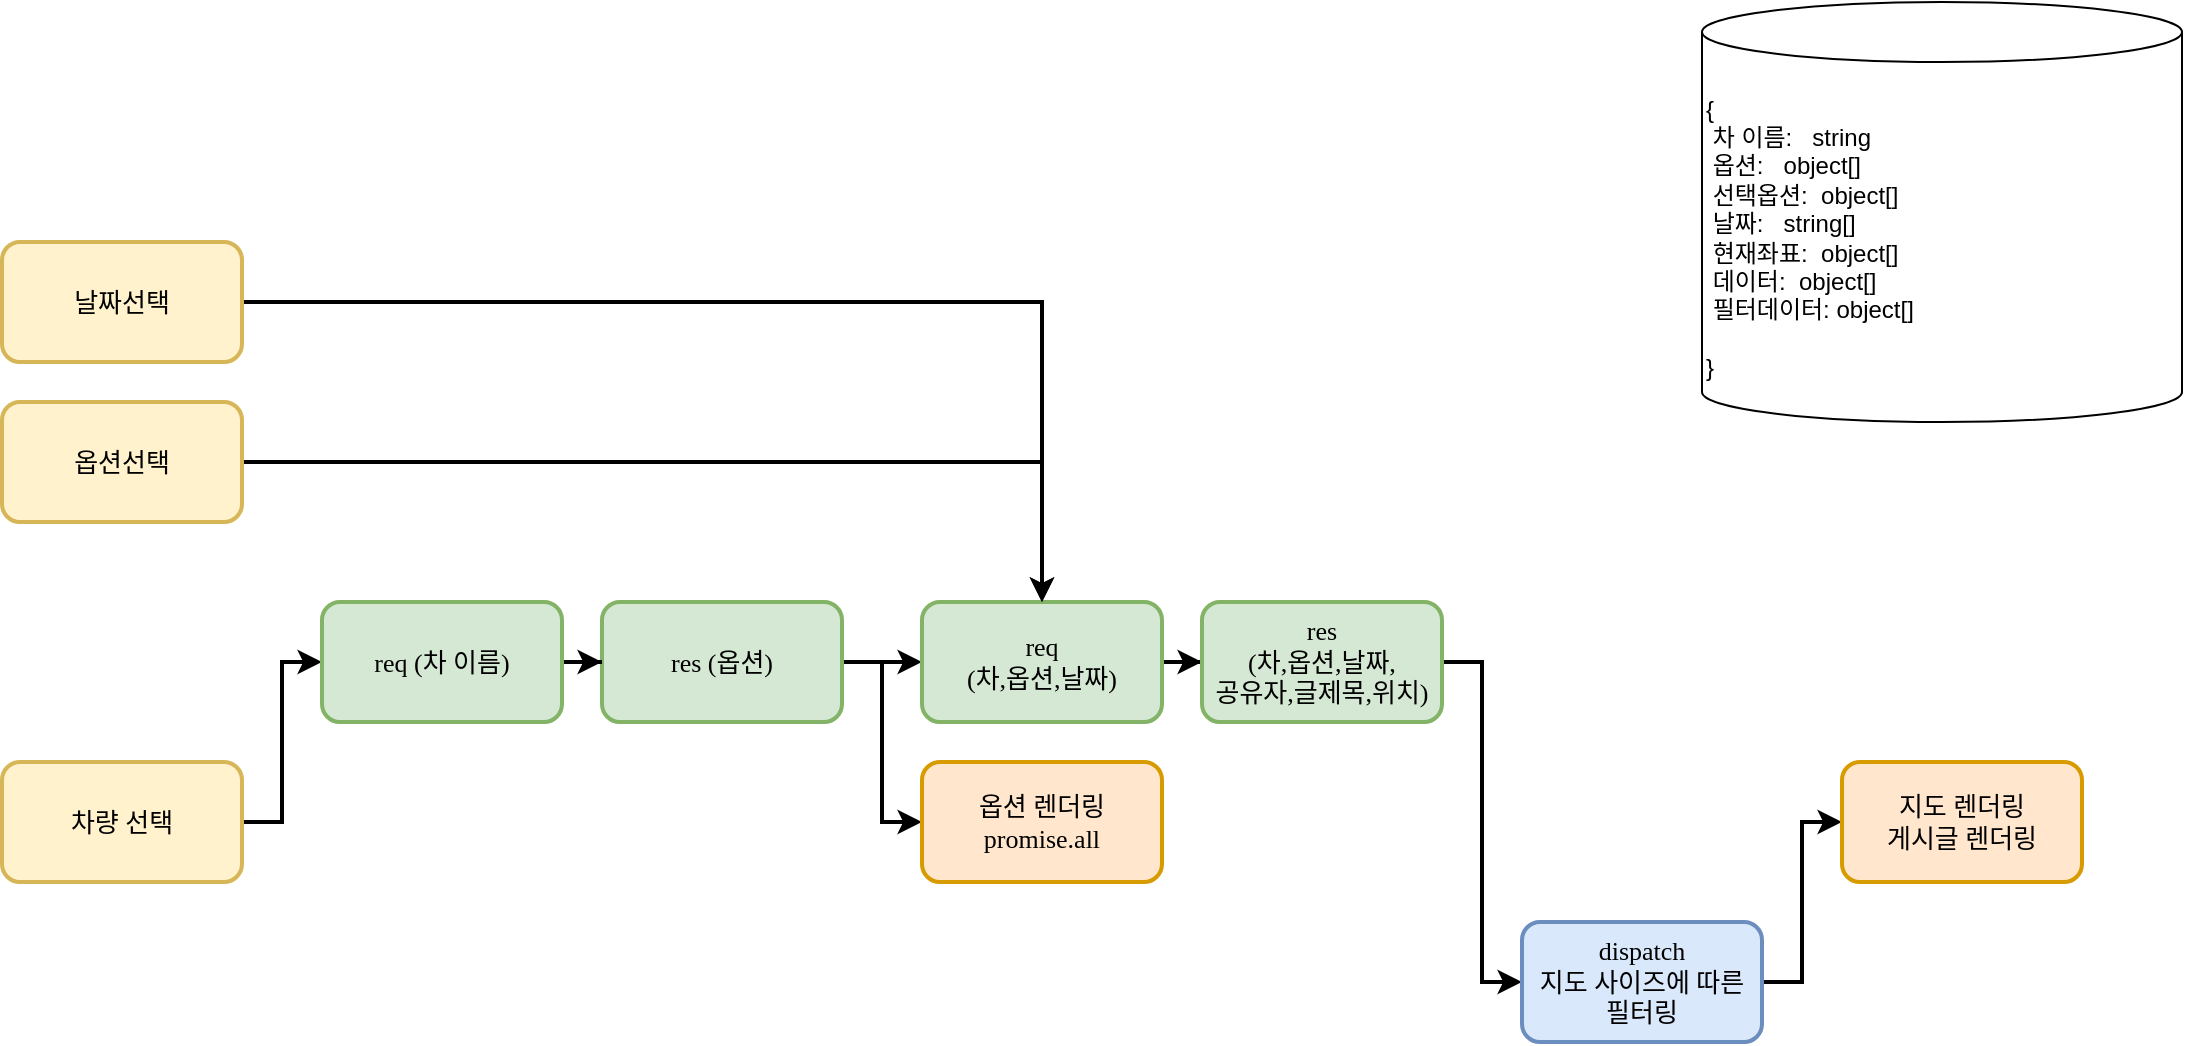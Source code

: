 <mxfile version="20.8.1" type="github">
  <diagram id="f-sLK28mm7AxxMxkEgao" name="페이지-1">
    <mxGraphModel dx="1434" dy="764" grid="1" gridSize="10" guides="1" tooltips="1" connect="1" arrows="1" fold="1" page="1" pageScale="1" pageWidth="1169" pageHeight="827" math="0" shadow="0">
      <root>
        <mxCell id="0" />
        <mxCell id="1" parent="0" />
        <mxCell id="PbKweQd9NpCZTFS-8Njj-5" style="edgeStyle=orthogonalEdgeStyle;rounded=0;orthogonalLoop=1;jettySize=auto;html=1;entryX=0;entryY=0.5;entryDx=0;entryDy=0;strokeWidth=2;fontFamily=Jua;fontSource=https%3A%2F%2Ffonts.googleapis.com%2Fcss%3Ffamily%3DJua;fontSize=13;" parent="1" source="PbKweQd9NpCZTFS-8Njj-1" target="PbKweQd9NpCZTFS-8Njj-3" edge="1">
          <mxGeometry relative="1" as="geometry" />
        </mxCell>
        <mxCell id="PbKweQd9NpCZTFS-8Njj-1" value="차량 선택" style="rounded=1;whiteSpace=wrap;html=1;fillColor=#fff2cc;strokeColor=#d6b656;strokeWidth=2;fontFamily=Jua;fontSource=https%3A%2F%2Ffonts.googleapis.com%2Fcss%3Ffamily%3DJua;fontSize=13;" parent="1" vertex="1">
          <mxGeometry x="120" y="440" width="120" height="60" as="geometry" />
        </mxCell>
        <mxCell id="PbKweQd9NpCZTFS-8Njj-7" style="edgeStyle=orthogonalEdgeStyle;rounded=0;orthogonalLoop=1;jettySize=auto;html=1;entryX=0;entryY=0.5;entryDx=0;entryDy=0;strokeWidth=2;fontFamily=Jua;fontSource=https%3A%2F%2Ffonts.googleapis.com%2Fcss%3Ffamily%3DJua;fontSize=13;" parent="1" source="PbKweQd9NpCZTFS-8Njj-2" target="PbKweQd9NpCZTFS-8Njj-4" edge="1">
          <mxGeometry relative="1" as="geometry" />
        </mxCell>
        <mxCell id="PbKweQd9NpCZTFS-8Njj-10" style="edgeStyle=orthogonalEdgeStyle;rounded=0;orthogonalLoop=1;jettySize=auto;html=1;entryX=0;entryY=0.5;entryDx=0;entryDy=0;strokeWidth=2;fontFamily=Jua;fontSource=https%3A%2F%2Ffonts.googleapis.com%2Fcss%3Ffamily%3DJua;fontSize=13;" parent="1" source="PbKweQd9NpCZTFS-8Njj-2" target="PbKweQd9NpCZTFS-8Njj-8" edge="1">
          <mxGeometry relative="1" as="geometry" />
        </mxCell>
        <mxCell id="PbKweQd9NpCZTFS-8Njj-2" value="res (옵션)" style="rounded=1;whiteSpace=wrap;html=1;fillColor=#d5e8d4;strokeColor=#82b366;strokeWidth=2;fontFamily=Jua;fontSource=https%3A%2F%2Ffonts.googleapis.com%2Fcss%3Ffamily%3DJua;fontSize=13;" parent="1" vertex="1">
          <mxGeometry x="420" y="360" width="120" height="60" as="geometry" />
        </mxCell>
        <mxCell id="PbKweQd9NpCZTFS-8Njj-6" style="edgeStyle=orthogonalEdgeStyle;rounded=0;orthogonalLoop=1;jettySize=auto;html=1;strokeWidth=2;fontFamily=Jua;fontSource=https%3A%2F%2Ffonts.googleapis.com%2Fcss%3Ffamily%3DJua;fontSize=13;" parent="1" source="PbKweQd9NpCZTFS-8Njj-3" target="PbKweQd9NpCZTFS-8Njj-2" edge="1">
          <mxGeometry relative="1" as="geometry" />
        </mxCell>
        <mxCell id="PbKweQd9NpCZTFS-8Njj-3" value="req (차 이름)" style="rounded=1;whiteSpace=wrap;html=1;fillColor=#d5e8d4;strokeColor=#82b366;strokeWidth=2;fontFamily=Jua;fontSource=https%3A%2F%2Ffonts.googleapis.com%2Fcss%3Ffamily%3DJua;fontSize=13;" parent="1" vertex="1">
          <mxGeometry x="280" y="360" width="120" height="60" as="geometry" />
        </mxCell>
        <mxCell id="PbKweQd9NpCZTFS-8Njj-4" value="옵션 렌더링&lt;br style=&quot;font-size: 13px;&quot;&gt;promise.all" style="rounded=1;whiteSpace=wrap;html=1;fillColor=#ffe6cc;strokeColor=#d79b00;strokeWidth=2;fontFamily=Jua;fontSource=https%3A%2F%2Ffonts.googleapis.com%2Fcss%3Ffamily%3DJua;fontSize=13;" parent="1" vertex="1">
          <mxGeometry x="580" y="440" width="120" height="60" as="geometry" />
        </mxCell>
        <mxCell id="PbKweQd9NpCZTFS-8Njj-14" style="edgeStyle=orthogonalEdgeStyle;rounded=0;orthogonalLoop=1;jettySize=auto;html=1;entryX=0;entryY=0.5;entryDx=0;entryDy=0;strokeWidth=2;fontFamily=Jua;fontSource=https%3A%2F%2Ffonts.googleapis.com%2Fcss%3Ffamily%3DJua;fontSize=13;" parent="1" source="PbKweQd9NpCZTFS-8Njj-8" target="PbKweQd9NpCZTFS-8Njj-13" edge="1">
          <mxGeometry relative="1" as="geometry" />
        </mxCell>
        <mxCell id="PbKweQd9NpCZTFS-8Njj-8" value="req &lt;br style=&quot;font-size: 13px;&quot;&gt;(차,옵션,날짜)" style="rounded=1;whiteSpace=wrap;html=1;fillColor=#d5e8d4;strokeColor=#82b366;strokeWidth=2;fontFamily=Jua;fontSource=https%3A%2F%2Ffonts.googleapis.com%2Fcss%3Ffamily%3DJua;fontSize=13;" parent="1" vertex="1">
          <mxGeometry x="580" y="360" width="120" height="60" as="geometry" />
        </mxCell>
        <mxCell id="PbKweQd9NpCZTFS-8Njj-20" style="edgeStyle=orthogonalEdgeStyle;rounded=0;orthogonalLoop=1;jettySize=auto;html=1;entryX=0.5;entryY=0;entryDx=0;entryDy=0;strokeWidth=2;fontFamily=Jua;fontSource=https%3A%2F%2Ffonts.googleapis.com%2Fcss%3Ffamily%3DJua;fontSize=13;" parent="1" source="PbKweQd9NpCZTFS-8Njj-11" target="PbKweQd9NpCZTFS-8Njj-8" edge="1">
          <mxGeometry relative="1" as="geometry" />
        </mxCell>
        <mxCell id="PbKweQd9NpCZTFS-8Njj-11" value="옵션선택" style="rounded=1;whiteSpace=wrap;html=1;fillColor=#fff2cc;strokeColor=#d6b656;strokeWidth=2;fontFamily=Jua;fontSource=https%3A%2F%2Ffonts.googleapis.com%2Fcss%3Ffamily%3DJua;fontSize=13;" parent="1" vertex="1">
          <mxGeometry x="120" y="260" width="120" height="60" as="geometry" />
        </mxCell>
        <mxCell id="PbKweQd9NpCZTFS-8Njj-16" style="edgeStyle=orthogonalEdgeStyle;rounded=0;orthogonalLoop=1;jettySize=auto;html=1;entryX=0;entryY=0.5;entryDx=0;entryDy=0;strokeWidth=2;fontFamily=Jua;fontSource=https%3A%2F%2Ffonts.googleapis.com%2Fcss%3Ffamily%3DJua;fontSize=13;" parent="1" source="PbKweQd9NpCZTFS-8Njj-13" target="PbKweQd9NpCZTFS-8Njj-15" edge="1">
          <mxGeometry relative="1" as="geometry" />
        </mxCell>
        <mxCell id="PbKweQd9NpCZTFS-8Njj-13" value="res&lt;br style=&quot;font-size: 13px;&quot;&gt;(차,옵션,날짜,&lt;br style=&quot;font-size: 13px;&quot;&gt;공유자,글제목,위치)" style="rounded=1;whiteSpace=wrap;html=1;fillColor=#d5e8d4;strokeColor=#82b366;strokeWidth=2;fontFamily=Jua;fontSource=https%3A%2F%2Ffonts.googleapis.com%2Fcss%3Ffamily%3DJua;fontSize=13;" parent="1" vertex="1">
          <mxGeometry x="720" y="360" width="120" height="60" as="geometry" />
        </mxCell>
        <mxCell id="PbKweQd9NpCZTFS-8Njj-18" style="edgeStyle=orthogonalEdgeStyle;rounded=0;orthogonalLoop=1;jettySize=auto;html=1;entryX=0;entryY=0.5;entryDx=0;entryDy=0;strokeWidth=2;fontFamily=Jua;fontSource=https%3A%2F%2Ffonts.googleapis.com%2Fcss%3Ffamily%3DJua;fontSize=13;" parent="1" source="PbKweQd9NpCZTFS-8Njj-15" target="PbKweQd9NpCZTFS-8Njj-17" edge="1">
          <mxGeometry relative="1" as="geometry" />
        </mxCell>
        <mxCell id="PbKweQd9NpCZTFS-8Njj-15" value="dispatch&lt;br style=&quot;font-size: 13px;&quot;&gt;지도 사이즈에 따른&lt;br style=&quot;font-size: 13px;&quot;&gt;필터링" style="rounded=1;whiteSpace=wrap;html=1;fillColor=#dae8fc;strokeColor=#6c8ebf;strokeWidth=2;fontFamily=Jua;fontSource=https%3A%2F%2Ffonts.googleapis.com%2Fcss%3Ffamily%3DJua;fontSize=13;" parent="1" vertex="1">
          <mxGeometry x="880" y="520" width="120" height="60" as="geometry" />
        </mxCell>
        <mxCell id="PbKweQd9NpCZTFS-8Njj-17" value="지도 렌더링&lt;br style=&quot;font-size: 13px;&quot;&gt;게시글 렌더링" style="rounded=1;whiteSpace=wrap;html=1;fillColor=#ffe6cc;strokeColor=#d79b00;strokeWidth=2;fontFamily=Jua;fontSource=https%3A%2F%2Ffonts.googleapis.com%2Fcss%3Ffamily%3DJua;fontSize=13;" parent="1" vertex="1">
          <mxGeometry x="1040" y="440" width="120" height="60" as="geometry" />
        </mxCell>
        <mxCell id="PbKweQd9NpCZTFS-8Njj-22" style="edgeStyle=orthogonalEdgeStyle;rounded=0;orthogonalLoop=1;jettySize=auto;html=1;entryX=0.5;entryY=0;entryDx=0;entryDy=0;strokeWidth=2;fontFamily=Jua;fontSource=https%3A%2F%2Ffonts.googleapis.com%2Fcss%3Ffamily%3DJua;fontSize=13;" parent="1" source="PbKweQd9NpCZTFS-8Njj-21" target="PbKweQd9NpCZTFS-8Njj-8" edge="1">
          <mxGeometry relative="1" as="geometry" />
        </mxCell>
        <mxCell id="PbKweQd9NpCZTFS-8Njj-21" value="날짜선택" style="rounded=1;whiteSpace=wrap;html=1;fillColor=#fff2cc;strokeColor=#d6b656;strokeWidth=2;fontFamily=Jua;fontSource=https%3A%2F%2Ffonts.googleapis.com%2Fcss%3Ffamily%3DJua;fontSize=13;" parent="1" vertex="1">
          <mxGeometry x="120" y="180" width="120" height="60" as="geometry" />
        </mxCell>
        <mxCell id="PbKweQd9NpCZTFS-8Njj-23" value="{&lt;br&gt;&lt;div style=&quot;&quot;&gt;&lt;span style=&quot;background-color: initial; white-space: pre;&quot;&gt;	&lt;/span&gt;&lt;span style=&quot;background-color: initial;&quot;&gt;차 이름: &lt;span style=&quot;white-space: pre;&quot;&gt;	&lt;span style=&quot;white-space: pre;&quot;&gt;	&lt;/span&gt;&lt;/span&gt;string&lt;br&gt;&lt;span style=&quot;white-space: pre;&quot;&gt;	&lt;/span&gt;옵션: &lt;span style=&quot;white-space: pre;&quot;&gt;	&lt;span style=&quot;white-space: pre;&quot;&gt;	&lt;/span&gt;&lt;/span&gt;object[]&lt;br&gt;&lt;span style=&quot;white-space: pre;&quot;&gt;	&lt;/span&gt;선택옵션:&lt;span style=&quot;white-space: pre;&quot;&gt;	&lt;span style=&quot;white-space: pre;&quot;&gt;	&lt;/span&gt;&lt;/span&gt;object[]&lt;br&gt;&lt;span style=&quot;white-space: pre;&quot;&gt;	&lt;/span&gt;날짜: &lt;span style=&quot;white-space: pre;&quot;&gt;	&lt;span style=&quot;white-space: pre;&quot;&gt;	&lt;/span&gt;&lt;/span&gt;string[]&lt;br&gt;&lt;span style=&quot;white-space: pre;&quot;&gt;	&lt;/span&gt;현재좌표:&lt;span style=&quot;white-space: pre;&quot;&gt;	&lt;span style=&quot;white-space: pre;&quot;&gt;	&lt;/span&gt;&lt;/span&gt;object[]&lt;br&gt;&lt;span style=&quot;white-space: pre;&quot;&gt;	&lt;/span&gt;데이터:&lt;span style=&quot;white-space: pre;&quot;&gt;	&lt;span style=&quot;white-space: pre;&quot;&gt;	&lt;/span&gt;&lt;/span&gt;object[]&lt;br&gt;&lt;span style=&quot;white-space: pre;&quot;&gt;	&lt;/span&gt;필터데이터:&lt;span style=&quot;white-space: pre;&quot;&gt;	&lt;/span&gt;object[]&lt;br&gt;&lt;span style=&quot;white-space: pre;&quot;&gt;	&lt;/span&gt;&amp;nbsp;&lt;/span&gt;&lt;/div&gt;}" style="shape=cylinder3;whiteSpace=wrap;html=1;boundedLbl=1;backgroundOutline=1;size=15;align=left;" parent="1" vertex="1">
          <mxGeometry x="970" y="60" width="240" height="210" as="geometry" />
        </mxCell>
      </root>
    </mxGraphModel>
  </diagram>
</mxfile>
